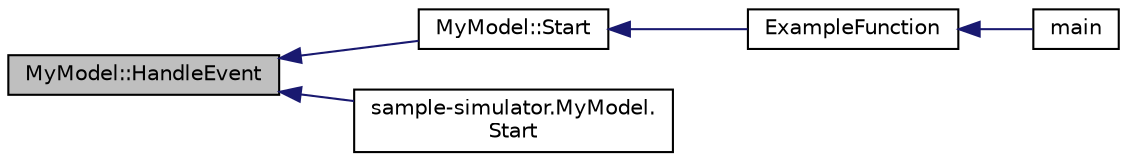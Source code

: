 digraph "MyModel::HandleEvent"
{
  edge [fontname="Helvetica",fontsize="10",labelfontname="Helvetica",labelfontsize="10"];
  node [fontname="Helvetica",fontsize="10",shape=record];
  rankdir="LR";
  Node1 [label="MyModel::HandleEvent",height=0.2,width=0.4,color="black", fillcolor="grey75", style="filled", fontcolor="black"];
  Node1 -> Node2 [dir="back",color="midnightblue",fontsize="10",style="solid"];
  Node2 [label="MyModel::Start",height=0.2,width=0.4,color="black", fillcolor="white", style="filled",URL="$d5/da6/classMyModel.html#abf08683668663b0613f41d5528c9fb78"];
  Node2 -> Node3 [dir="back",color="midnightblue",fontsize="10",style="solid"];
  Node3 [label="ExampleFunction",height=0.2,width=0.4,color="black", fillcolor="white", style="filled",URL="$da/d5a/sample-simulator_8cc.html#a445145225afdfd0a7f9ec1780b5cd49d"];
  Node3 -> Node4 [dir="back",color="midnightblue",fontsize="10",style="solid"];
  Node4 [label="main",height=0.2,width=0.4,color="black", fillcolor="white", style="filled",URL="$da/d5a/sample-simulator_8cc.html#a0ddf1224851353fc92bfbff6f499fa97"];
  Node1 -> Node5 [dir="back",color="midnightblue",fontsize="10",style="solid"];
  Node5 [label="sample-simulator.MyModel.\lStart",height=0.2,width=0.4,color="black", fillcolor="white", style="filled",URL="$d4/da1/classsample-simulator_1_1MyModel.html#ac300c35e593b21cdf752cd42df92594e"];
}
